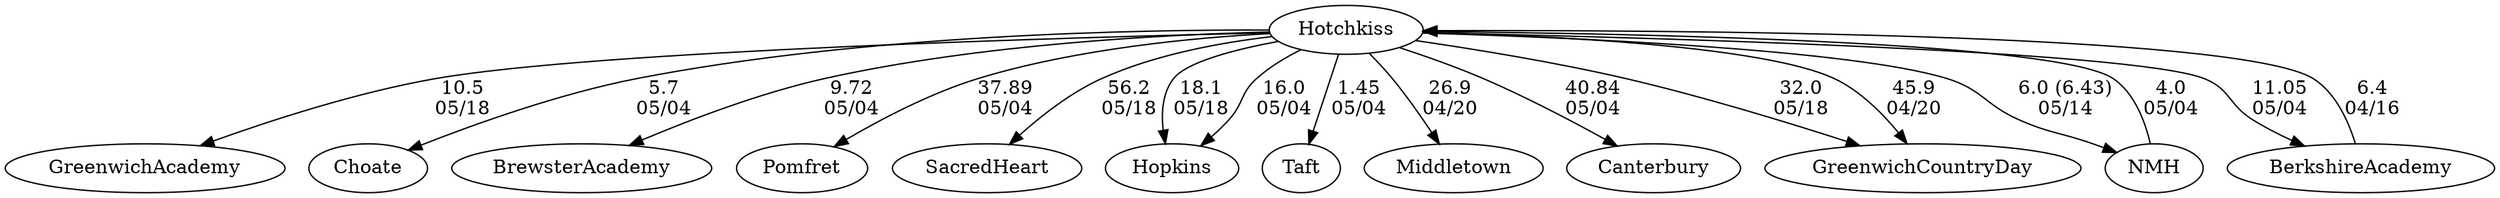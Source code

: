 digraph girls1foursHotchkiss {GreenwichAcademy [URL="girls1foursGreenwichAcademy.html"];Hotchkiss [URL="girls1foursHotchkiss.html"];Choate [URL="girls1foursChoate.html"];BrewsterAcademy [URL="girls1foursBrewsterAcademy.html"];Pomfret [URL="girls1foursPomfret.html"];SacredHeart [URL="girls1foursSacredHeart.html"];Hopkins [URL="girls1foursHopkins.html"];Taft [URL="girls1foursTaft.html"];Middletown [URL="girls1foursMiddletown.html"];Canterbury [URL="girls1foursCanterbury.html"];GreenwichCountryDay [URL="girls1foursGreenwichCountryDay.html"];NMH [URL="girls1foursNMH.html"];BerkshireAcademy [URL="girls1foursBerkshireAcademy.html"];Hotchkiss -> GreenwichAcademy[label="10.5
05/18", weight="90", tooltip="NEIRA Boys & Girls Fours,Shelton Sprints - Hotchkiss vs Nopkins vs Notre Dame vs GCDS vs Sacred Heart vs Greenwich Academy			
Distance: 1500 Conditions: Strong winds through out the race. Mostly a cross head wind with gusts along the course. 
Racing against a strong outgoing tide.
Water conditions were calm desite the wind Comments: Great racing by all crews! Good luck at NEIRA's!
None", URL="https://www.row2k.com/results/resultspage.cfm?UID=EB763ADAB6EF8B83B597DBF629BE6DE4&cat=5", random="random"]; 
Hotchkiss -> Hopkins[label="18.1
05/18", weight="82", tooltip="NEIRA Boys & Girls Fours,Shelton Sprints - Hotchkiss vs Nopkins vs Notre Dame vs GCDS vs Sacred Heart vs Greenwich Academy			
Distance: 1500 Conditions: Strong winds through out the race. Mostly a cross head wind with gusts along the course. 
Racing against a strong outgoing tide.
Water conditions were calm desite the wind Comments: Great racing by all crews! Good luck at NEIRA's!
None", URL="https://www.row2k.com/results/resultspage.cfm?UID=EB763ADAB6EF8B83B597DBF629BE6DE4&cat=5", random="random"]; 
Hotchkiss -> GreenwichCountryDay[label="32.0
05/18", weight="68", tooltip="NEIRA Boys & Girls Fours,Shelton Sprints - Hotchkiss vs Nopkins vs Notre Dame vs GCDS vs Sacred Heart vs Greenwich Academy			
Distance: 1500 Conditions: Strong winds through out the race. Mostly a cross head wind with gusts along the course. 
Racing against a strong outgoing tide.
Water conditions were calm desite the wind Comments: Great racing by all crews! Good luck at NEIRA's!
None", URL="https://www.row2k.com/results/resultspage.cfm?UID=EB763ADAB6EF8B83B597DBF629BE6DE4&cat=5", random="random"]; 
Hotchkiss -> SacredHeart[label="56.2
05/18", weight="44", tooltip="NEIRA Boys & Girls Fours,Shelton Sprints - Hotchkiss vs Nopkins vs Notre Dame vs GCDS vs Sacred Heart vs Greenwich Academy			
Distance: 1500 Conditions: Strong winds through out the race. Mostly a cross head wind with gusts along the course. 
Racing against a strong outgoing tide.
Water conditions were calm desite the wind Comments: Great racing by all crews! Good luck at NEIRA's!
None", URL="https://www.row2k.com/results/resultspage.cfm?UID=EB763ADAB6EF8B83B597DBF629BE6DE4&cat=5", random="random"]; 
Hotchkiss -> Middletown[label="26.9
04/20", weight="74", tooltip="NEIRA Boys & Girls Fours,Notre Dame Invite #1: Notre Dame vs. Hotchkiss vs. Middletown vs. Greenwich Country Day School			
Distance: 1500m Conditions: All races into an outgoing head current on the river. Light cross/ tail wind for all races. G1 and B1 had small chop starting to build. Comments: Great Racing by all today!
None", URL="https://www.row2k.com/results/resultspage.cfm?UID=0B5A12BEAF8945DD81EB9EFB206E62F1&cat=5", random="random"]; 
Hotchkiss -> GreenwichCountryDay[label="45.9
04/20", weight="55", tooltip="NEIRA Boys & Girls Fours,Notre Dame Invite #1: Notre Dame vs. Hotchkiss vs. Middletown vs. Greenwich Country Day School			
Distance: 1500m Conditions: All races into an outgoing head current on the river. Light cross/ tail wind for all races. G1 and B1 had small chop starting to build. Comments: Great Racing by all today!
None", URL="https://www.row2k.com/results/resultspage.cfm?UID=0B5A12BEAF8945DD81EB9EFB206E62F1&cat=5", random="random"]; 
BerkshireAcademy -> Hotchkiss[label="6.4
04/16", weight="94", tooltip="NEIRA Boys & Girls Fours,Berkshire School vs. Hotchkiss			
Distance: 1500 M Conditions: Chilly and cloudy with variable cross headwinds building over the afternoon; strongest in the middle 500. Generally flat water with some slight chop in middle 500. Comments: Order of racing: G3-B4-G2-B3-G1-B2-G4-B1. Berkshire hotseated between G3 and G4. Great to be able to welcome our neighbors to the world of fours racing.
None", URL="https://www.row2k.com/results/resultspage.cfm?UID=146036DC0D57AEEFDD13651887C3B194&cat=5", random="random"]; 
Hotchkiss -> NMH[label="6.0 (6.43)
05/14", weight="94", tooltip="NEIRA Boys & Girls Fours,NMH vs Hotchkiss			
Distance: 1400 m (upstream) Conditions: Strong current to work against, but low levels of debris and great conditions for racing; starting locations varied somewhat for each race so comparisons between different events are not valid Comments: Great racing by all crews. The boys first boat race was a dead heat until the last ten strokes. Thank you to Hotchkiss crews and coaches for making the mid-week trip!
None", URL="https://www.row2k.com/results/resultspage.cfm?UID=DDC5426ECBA0CD8A43E8BFC5C78F3C69&cat=5", random="random"]; 
NMH -> Hotchkiss[label="4.0
05/04", weight="96", tooltip="Founder's Day Regatta			
", URL="https://www.row2k.com/results/resultspage.cfm?UID=9400921B2CB64E59B0F43EC7E58300B4&cat=6", random="random"]; 
Hotchkiss -> Taft[label="1.45
05/04", weight="99", tooltip="Founder's Day Regatta			
", URL="https://www.row2k.com/results/resultspage.cfm?UID=9400921B2CB64E59B0F43EC7E58300B4&cat=6", random="random"]; 
Hotchkiss -> Choate[label="5.7
05/04", weight="95", tooltip="Founder's Day Regatta			
", URL="https://www.row2k.com/results/resultspage.cfm?UID=9400921B2CB64E59B0F43EC7E58300B4&cat=6", random="random"]; 
Hotchkiss -> Hopkins[label="16.0
05/04", weight="84", tooltip="Founder's Day Regatta			
", URL="https://www.row2k.com/results/resultspage.cfm?UID=9400921B2CB64E59B0F43EC7E58300B4&cat=6", random="random"]; 
Hotchkiss -> BerkshireAcademy[label="11.05
05/04", weight="89", tooltip="Founder's Day Regatta			
", URL="https://www.row2k.com/results/resultspage.cfm?UID=9400921B2CB64E59B0F43EC7E58300B4&cat=6", random="random"]; 
Hotchkiss -> BrewsterAcademy[label="9.72
05/04", weight="91", tooltip="Founder's Day Regatta			
", URL="https://www.row2k.com/results/resultspage.cfm?UID=9400921B2CB64E59B0F43EC7E58300B4&cat=6", random="random"]; 
Hotchkiss -> Canterbury[label="40.84
05/04", weight="60", tooltip="Founder's Day Regatta			
", URL="https://www.row2k.com/results/resultspage.cfm?UID=9400921B2CB64E59B0F43EC7E58300B4&cat=6", random="random"]; 
Hotchkiss -> Pomfret[label="37.89
05/04", weight="63", tooltip="Founder's Day Regatta			
", URL="https://www.row2k.com/results/resultspage.cfm?UID=9400921B2CB64E59B0F43EC7E58300B4&cat=6", random="random"]}